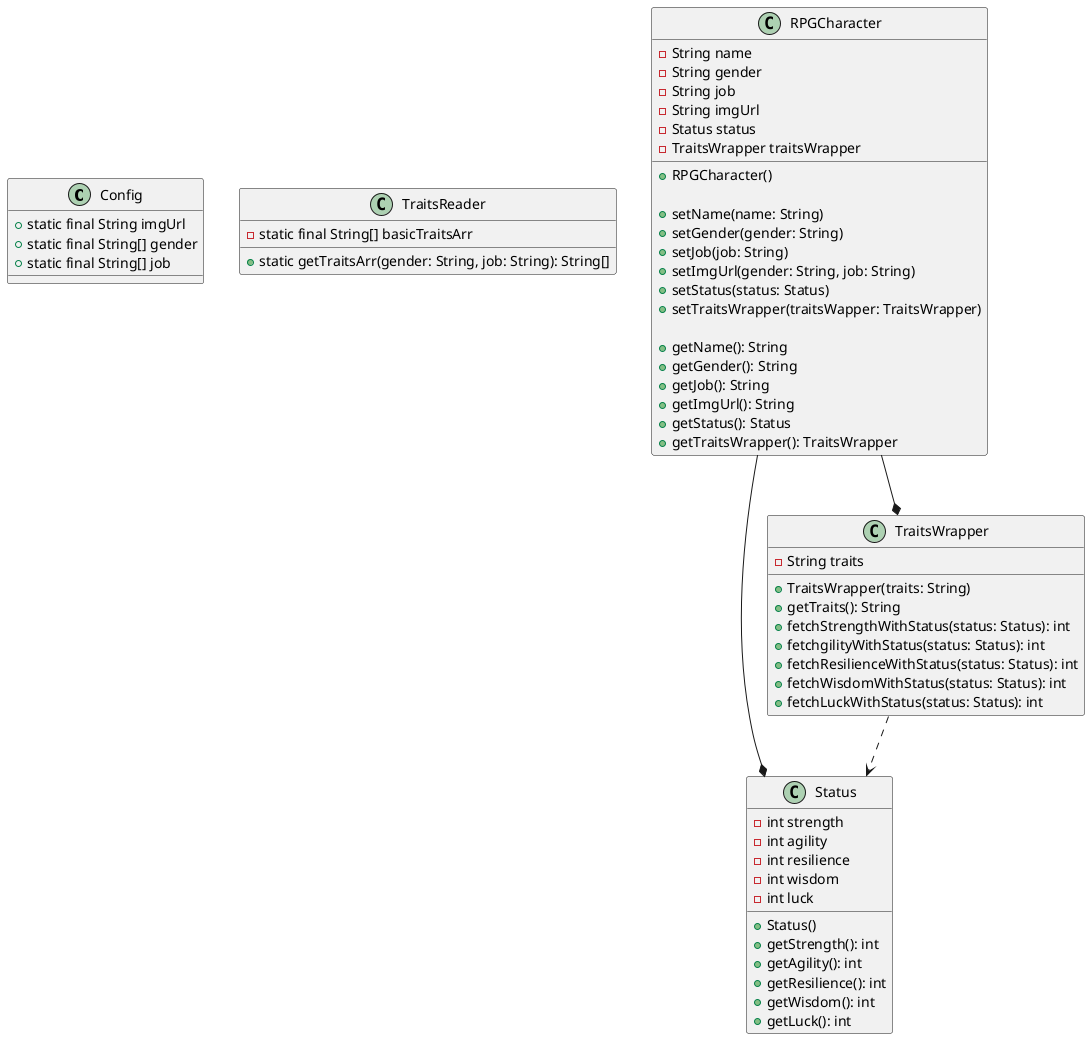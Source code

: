 @startuml
'------------Model部分の設計----------------

class Config{
    + static final String imgUrl
    + static final String[] gender
    + static final String[] job
}

class TraitsReader{
    - static final String[] basicTraitsArr

    + static getTraitsArr(gender: String, job: String): String[]
}

'コンストラクタは引数なしで初期の状態を設定
class Status{
    - int strength
    - int agility
    - int resilience
    - int wisdom
    - int luck

    + Status()
    + getStrength(): int
    + getAgility(): int
    + getResilience(): int
    + getWisdom(): int
    + getLuck(): int
}

class TraitsWrapper{
    - String traits

    + TraitsWrapper(traits: String)
    + getTraits(): String
    + fetchStrengthWithStatus(status: Status): int
    + fetchgilityWithStatus(status: Status): int
    + fetchResilienceWithStatus(status: Status): int
    + fetchWisdomWithStatus(status: Status): int
    + fetchLuckWithStatus(status: Status): int
}

'コンストラクタは引数なしで初期の状態を設定
class RPGCharacter{
    - String name
    - String gender
    - String job
    - String imgUrl
    - Status status
    - TraitsWrapper traitsWrapper

    + RPGCharacter()

    + setName(name: String)
    + setGender(gender: String)
    + setJob(job: String)
    + setImgUrl(gender: String, job: String)
    + setStatus(status: Status)
    + setTraitsWrapper(traitsWapper: TraitsWrapper)

    + getName(): String
    + getGender(): String
    + getJob(): String
    + getImgUrl(): String
    + getStatus(): Status
    + getTraitsWrapper(): TraitsWrapper
}

'依存関係
TraitsWrapper ..> Status
'コンポジション
RPGCharacter --* TraitsWrapper
RPGCharacter --* Status


@enduml